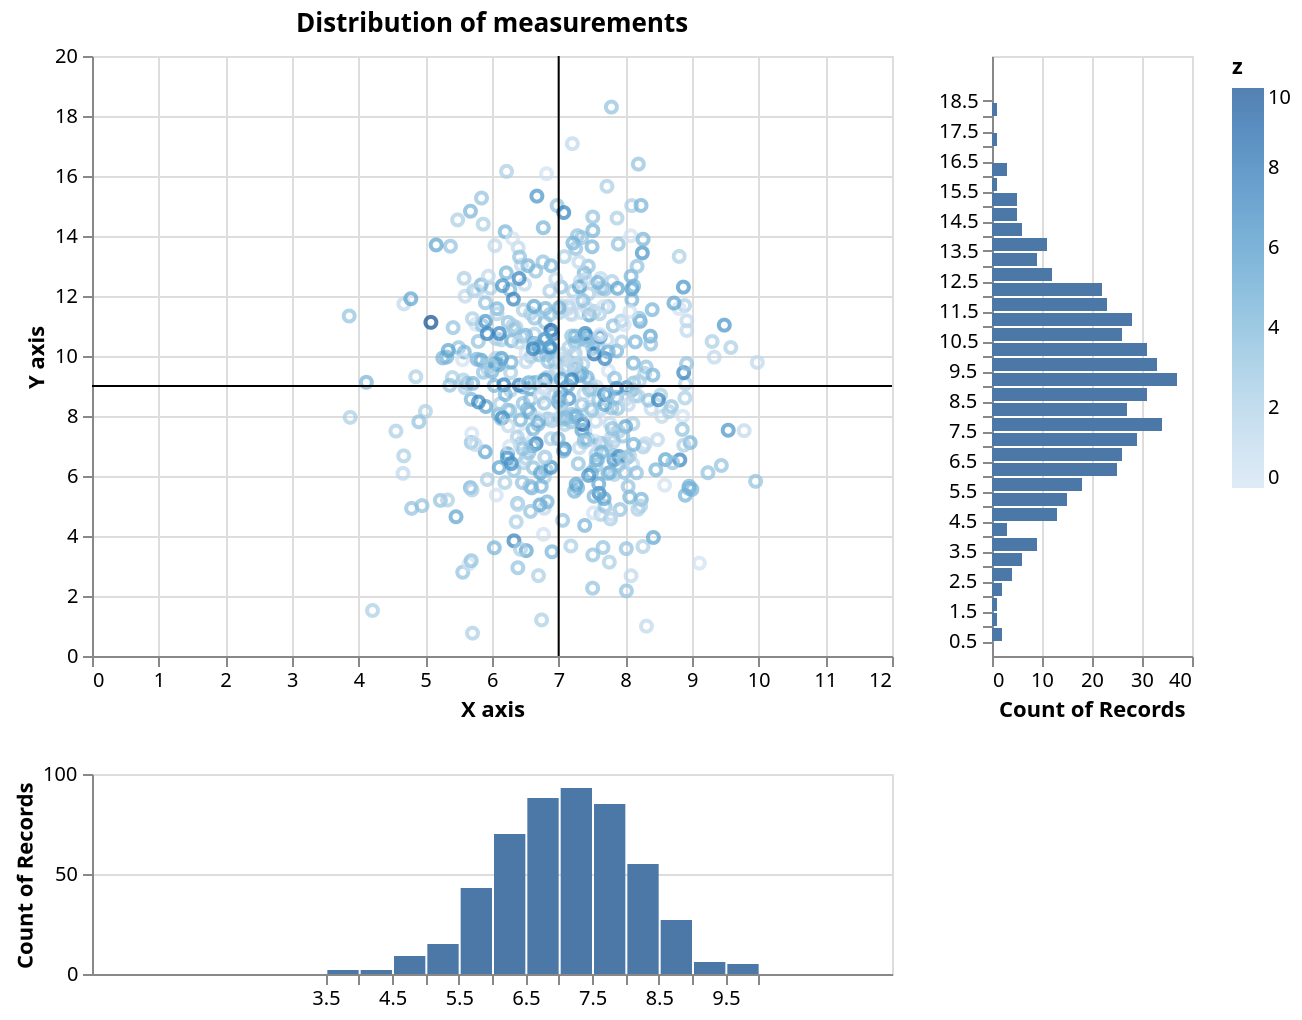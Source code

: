 {
  "$schema": "https://vega.github.io/schema/vega/v5.json",
  "background": "white",
  "padding": 5,
  "data": [
    {"name": "selector002_store"},
    {"name": "selector001_store"},
    {"name": "selector003_store"},
    {"name": "selector004_store"},
    {
      "name": "data-a6e686fe7d7c2cbd8c8927e1f7e899e8",
      "format": {},
      "values": [
        {
          "x": 6.064966894842768,
          "y": 5.362956656654594,
          "z": 0,
          "within_ellipse": false
        },
        {
          "x": 7.261421469153711,
          "y": 9.741262630477483,
          "z": 3,
          "within_ellipse": true
        },
        {
          "x": 7.451000988549162,
          "y": 12.076795233534131,
          "z": 2,
          "within_ellipse": false
        },
        {
          "x": 5.4986914666311675,
          "y": 10.278057941666095,
          "z": 3,
          "within_ellipse": false
        },
        {
          "x": 6.655193327766244,
          "y": 12.8297026141476,
          "z": 3,
          "within_ellipse": false
        },
        {
          "x": 5.757351402872528,
          "y": 11.06028205346772,
          "z": 0,
          "within_ellipse": false
        },
        {
          "x": 4.8570323321023,
          "y": 9.307636806544437,
          "z": 2,
          "within_ellipse": false
        },
        {
          "x": 7.603143043562288,
          "y": 12.223007989653118,
          "z": 1,
          "within_ellipse": false
        },
        {
          "x": 6.790994769042976,
          "y": 8.896620782844918,
          "z": 1,
          "within_ellipse": true
        },
        {
          "x": 6.23269271992284,
          "y": 8.196264932799844,
          "z": 3,
          "within_ellipse": true
        },
        {
          "x": 7.034421277763799,
          "y": 8.335432153564348,
          "z": 2,
          "within_ellipse": true
        },
        {
          "x": 8.457466059093605,
          "y": 6.207306940784592,
          "z": 4,
          "within_ellipse": false
        },
        {
          "x": 7.651523155153044,
          "y": 12.269091678526381,
          "z": 3,
          "within_ellipse": false
        },
        {
          "x": 7.7402498485333115,
          "y": 6.08840673622534,
          "z": 4,
          "within_ellipse": false
        },
        {
          "x": 7.085734544584421,
          "y": 13.312533946266072,
          "z": 2,
          "within_ellipse": false
        },
        {
          "x": 7.791189611927671,
          "y": 18.296623077406657,
          "z": 3,
          "within_ellipse": false
        },
        {
          "x": 6.193113970659212,
          "y": 5.78072990256066,
          "z": 2,
          "within_ellipse": false
        },
        {
          "x": 8.690738448040012,
          "y": 8.313249663168186,
          "z": 3,
          "within_ellipse": false
        },
        {
          "x": 6.793219104053169,
          "y": 6.618248618703971,
          "z": 3,
          "within_ellipse": true
        },
        {
          "x": 7.591516552737942,
          "y": 10.317530266356131,
          "z": 4,
          "within_ellipse": true
        },
        {
          "x": 7.559381133814816,
          "y": 6.349731731781048,
          "z": 3,
          "within_ellipse": false
        },
        {
          "x": 7.082749372921288,
          "y": 7.917616682092505,
          "z": 2,
          "within_ellipse": true
        },
        {
          "x": 6.574623912694354,
          "y": 8.548515048929218,
          "z": 4,
          "within_ellipse": true
        },
        {
          "x": 7.2427566663333405,
          "y": 9.616914677387676,
          "z": 5,
          "within_ellipse": true
        },
        {
          "x": 8.120943386768527,
          "y": 9.764180305379952,
          "z": 4,
          "within_ellipse": false
        },
        {
          "x": 8.23979496661632,
          "y": 5.224352999264676,
          "z": 4,
          "within_ellipse": false
        },
        {
          "x": 5.941879665558152,
          "y": 9.53928722152638,
          "z": 2,
          "within_ellipse": false
        },
        {
          "x": 8.222766205906721,
          "y": 11.155711489297254,
          "z": 5,
          "within_ellipse": false
        },
        {
          "x": 7.768045942456586,
          "y": 7.749281349661539,
          "z": 1,
          "within_ellipse": true
        },
        {
          "x": 8.096236134374152,
          "y": 15.013370004829065,
          "z": 2,
          "within_ellipse": false
        },
        {
          "x": 6.6365856195209325,
          "y": 10.729283289823842,
          "z": 2,
          "within_ellipse": true
        },
        {
          "x": 7.800768385170965,
          "y": 12.484660125831455,
          "z": 2,
          "within_ellipse": false
        },
        {
          "x": 7.4647888763372485,
          "y": 8.283609129296291,
          "z": 1,
          "within_ellipse": true
        },
        {
          "x": 7.921043157836969,
          "y": 4.880817504537266,
          "z": 3,
          "within_ellipse": false
        },
        {
          "x": 6.50303434058209,
          "y": 10.691158851817777,
          "z": 4,
          "within_ellipse": true
        },
        {
          "x": 7.346252809316703,
          "y": 13.95022933610716,
          "z": 3,
          "within_ellipse": false
        },
        {
          "x": 9.782087159748999,
          "y": 7.511848156736952,
          "z": 1,
          "within_ellipse": false
        },
        {
          "x": 6.277696186306316,
          "y": 8.853817835159804,
          "z": 2,
          "within_ellipse": true
        },
        {
          "x": 3.8579582736619233,
          "y": 11.333105838349521,
          "z": 3,
          "within_ellipse": false
        },
        {
          "x": 7.759802733409463,
          "y": 3.127572575849978,
          "z": 2,
          "within_ellipse": false
        },
        {
          "x": 7.601305499310319,
          "y": 8.554017466597648,
          "z": 3,
          "within_ellipse": true
        },
        {
          "x": 7.281227196412693,
          "y": 14.011962714009703,
          "z": 3,
          "within_ellipse": false
        },
        {
          "x": 6.866240668246873,
          "y": 12.164278408340103,
          "z": 2,
          "within_ellipse": false
        },
        {
          "x": 6.513954921636418,
          "y": 3.5121208606743712,
          "z": 5,
          "within_ellipse": false
        },
        {
          "x": 7.458884088432344,
          "y": 11.366618195780887,
          "z": 5,
          "within_ellipse": true
        },
        {
          "x": 6.8939410285529545,
          "y": 10.254114553209321,
          "z": 4,
          "within_ellipse": true
        },
        {
          "x": 6.621344448756439,
          "y": 6.271854862515596,
          "z": 3,
          "within_ellipse": true
        },
        {
          "x": 7.461641706607285,
          "y": 9.10495785717662,
          "z": 1,
          "within_ellipse": true
        },
        {
          "x": 6.382831408919347,
          "y": 5.085818305338526,
          "z": 3,
          "within_ellipse": false
        },
        {
          "x": 6.242858791435012,
          "y": 11.119387996497156,
          "z": 3,
          "within_ellipse": false
        },
        {
          "x": 7.363598858176434,
          "y": 9.730238996513766,
          "z": 2,
          "within_ellipse": true
        },
        {
          "x": 7.233542367646092,
          "y": 7.967270058434396,
          "z": 5,
          "within_ellipse": true
        },
        {
          "x": 7.423145795713687,
          "y": 10.646896692162468,
          "z": 5,
          "within_ellipse": true
        },
        {
          "x": 6.139826344724292,
          "y": 7.90913181516976,
          "z": 3,
          "within_ellipse": true
        },
        {
          "x": 9.4399681154858,
          "y": 6.350862255404828,
          "z": 3,
          "within_ellipse": false
        },
        {
          "x": 5.688447727203834,
          "y": 7.119166076465495,
          "z": 3,
          "within_ellipse": false
        },
        {
          "x": 6.426685803450345,
          "y": 7.866917628950948,
          "z": 4,
          "within_ellipse": true
        },
        {
          "x": 6.795121787351557,
          "y": 11.126180227271313,
          "z": 3,
          "within_ellipse": true
        },
        {
          "x": 8.264341927272369,
          "y": 3.648381017683632,
          "z": 2,
          "within_ellipse": false
        },
        {
          "x": 7.771103289427304,
          "y": 7.23177932461323,
          "z": 0,
          "within_ellipse": true
        },
        {
          "x": 6.455469598618381,
          "y": 5.780826009401724,
          "z": 3,
          "within_ellipse": false
        },
        {
          "x": 5.688384095690138,
          "y": 8.554408622235412,
          "z": 4,
          "within_ellipse": false
        },
        {
          "x": 7.1524315095626125,
          "y": 10.279040459959793,
          "z": 2,
          "within_ellipse": true
        },
        {
          "x": 6.2842670793483455,
          "y": 6.434419332617156,
          "z": 1,
          "within_ellipse": false
        },
        {
          "x": 7.086111904167147,
          "y": 6.902858237951431,
          "z": 7,
          "within_ellipse": true
        },
        {
          "x": 7.034606929228642,
          "y": 12.301152307515931,
          "z": 3,
          "within_ellipse": false
        },
        {
          "x": 7.631792927569196,
          "y": 4.718317599656828,
          "z": 2,
          "within_ellipse": false
        },
        {
          "x": 6.786450316760132,
          "y": 5.961964072558881,
          "z": 2,
          "within_ellipse": false
        },
        {
          "x": 7.190089507239822,
          "y": 7.804886396560503,
          "z": 3,
          "within_ellipse": true
        },
        {
          "x": 7.032741626423079,
          "y": 8.818061840580079,
          "z": 4,
          "within_ellipse": true
        },
        {
          "x": 6.800592752102288,
          "y": 11.586140784190484,
          "z": 4,
          "within_ellipse": true
        },
        {
          "x": 5.834649072541624,
          "y": 9.861576931605326,
          "z": 5,
          "within_ellipse": false
        },
        {
          "x": 5.225670412233713,
          "y": 5.1865953837293635,
          "z": 3,
          "within_ellipse": false
        },
        {
          "x": 7.726586778130196,
          "y": 10.535588165058769,
          "z": 1,
          "within_ellipse": true
        },
        {
          "x": 7.899357366631701,
          "y": 6.353790842473603,
          "z": 2,
          "within_ellipse": false
        },
        {
          "x": 7.536456881247442,
          "y": 10.454165122862882,
          "z": 3,
          "within_ellipse": true
        },
        {
          "x": 5.0834860932958925,
          "y": 11.121587483327424,
          "z": 10,
          "within_ellipse": false
        },
        {
          "x": 6.661718998002155,
          "y": 7.078012704516149,
          "z": 8,
          "within_ellipse": true
        },
        {
          "x": 8.808114715247175,
          "y": 13.31983366816773,
          "z": 2,
          "within_ellipse": false
        },
        {
          "x": 7.316337170569076,
          "y": 9.353120118475108,
          "z": 5,
          "within_ellipse": true
        },
        {
          "x": 8.022328325438778,
          "y": 6.6082761352687776,
          "z": 4,
          "within_ellipse": false
        },
        {
          "x": 5.585200744333486,
          "y": 10.130852419040721,
          "z": 4,
          "within_ellipse": false
        },
        {
          "x": 5.5615142370948165,
          "y": 2.792225747291166,
          "z": 3,
          "within_ellipse": false
        },
        {
          "x": 8.38650642209927,
          "y": 8.242882676358635,
          "z": 1,
          "within_ellipse": false
        },
        {
          "x": 7.382983023072093,
          "y": 12.7700171198528,
          "z": 4,
          "within_ellipse": false
        },
        {
          "x": 9.109552365902271,
          "y": 3.095255380438501,
          "z": 0,
          "within_ellipse": false
        },
        {
          "x": 8.188183914722249,
          "y": 4.889606432605156,
          "z": 2,
          "within_ellipse": false
        },
        {
          "x": 6.140070209388915,
          "y": 10.53797348313986,
          "z": 2,
          "within_ellipse": false
        },
        {
          "x": 5.900922137855114,
          "y": 11.774567678523875,
          "z": 3,
          "within_ellipse": false
        },
        {
          "x": 9.979656533854577,
          "y": 9.785222178781389,
          "z": 1,
          "within_ellipse": false
        },
        {
          "x": 6.512643865689989,
          "y": 6.586524065477619,
          "z": 2,
          "within_ellipse": true
        },
        {
          "x": 7.53221745940463,
          "y": 10.069176573632587,
          "z": 8,
          "within_ellipse": true
        },
        {
          "x": 6.279753732397769,
          "y": 9.444534428562259,
          "z": 2,
          "within_ellipse": true
        },
        {
          "x": 7.522418415222935,
          "y": 4.770272819424849,
          "z": 0,
          "within_ellipse": false
        },
        {
          "x": 7.06704701335579,
          "y": 10.06780183221723,
          "z": 1,
          "within_ellipse": true
        },
        {
          "x": 7.154848498573149,
          "y": 8.580555244853452,
          "z": 6,
          "within_ellipse": true
        },
        {
          "x": 6.783786476506929,
          "y": 4.9247881081506915,
          "z": 1,
          "within_ellipse": false
        },
        {
          "x": 7.8333208542277,
          "y": 6.05082921114913,
          "z": 2,
          "within_ellipse": false
        },
        {
          "x": 6.267132533916751,
          "y": 8.177424469259517,
          "z": 3,
          "within_ellipse": true
        },
        {
          "x": 7.606205754802486,
          "y": 5.42254176658353,
          "z": 7,
          "within_ellipse": false
        },
        {
          "x": 6.512276359910206,
          "y": 9.805549668564078,
          "z": 1,
          "within_ellipse": true
        },
        {
          "x": 8.254465333136073,
          "y": 13.436071903274565,
          "z": 6,
          "within_ellipse": false
        },
        {
          "x": 7.121923746108768,
          "y": 9.653169700648174,
          "z": 1,
          "within_ellipse": true
        },
        {
          "x": 8.546814521808976,
          "y": 7.984057046120013,
          "z": 1,
          "within_ellipse": false
        },
        {
          "x": 7.820107128205763,
          "y": 7.146122908179123,
          "z": 2,
          "within_ellipse": false
        },
        {
          "x": 7.6950200403713005,
          "y": 4.984021063792168,
          "z": 3,
          "within_ellipse": false
        },
        {
          "x": 8.420572116580376,
          "y": 3.9501952539955996,
          "z": 5,
          "within_ellipse": false
        },
        {
          "x": 6.870977088220457,
          "y": 11.384935677216214,
          "z": 3,
          "within_ellipse": true
        },
        {
          "x": 5.405000528312439,
          "y": 9.280567814037836,
          "z": 2,
          "within_ellipse": false
        },
        {
          "x": 7.704751131162128,
          "y": 7.049440640423012,
          "z": 2,
          "within_ellipse": true
        },
        {
          "x": 6.213702519331845,
          "y": 12.770658195622193,
          "z": 4,
          "within_ellipse": false
        },
        {
          "x": 7.233732731584464,
          "y": 8.018873590130996,
          "z": 1,
          "within_ellipse": true
        },
        {
          "x": 8.085978389182785,
          "y": 2.675075809159255,
          "z": 1,
          "within_ellipse": false
        },
        {
          "x": 7.232421526666742,
          "y": 9.50895446011037,
          "z": 2,
          "within_ellipse": true
        },
        {
          "x": 6.71974472380907,
          "y": 5.037054571684241,
          "z": 5,
          "within_ellipse": false
        },
        {
          "x": 7.025692819405893,
          "y": 7.93405038872359,
          "z": 3,
          "within_ellipse": true
        },
        {
          "x": 7.624852958975348,
          "y": 7.089415032407644,
          "z": 3,
          "within_ellipse": true
        },
        {
          "x": 7.136755397804023,
          "y": 9.852312179903908,
          "z": 2,
          "within_ellipse": true
        },
        {
          "x": 5.907911883962403,
          "y": 8.31596510588443,
          "z": 5,
          "within_ellipse": false
        },
        {
          "x": 5.852395458549107,
          "y": 11.018931296898984,
          "z": 3,
          "within_ellipse": false
        },
        {
          "x": 7.512746589931372,
          "y": 14.180004142758971,
          "z": 4,
          "within_ellipse": false
        },
        {
          "x": 5.797143161333722,
          "y": 8.467073830613279,
          "z": 7,
          "within_ellipse": false
        },
        {
          "x": 5.4603975649627845,
          "y": 4.641507404916668,
          "z": 5,
          "within_ellipse": false
        },
        {
          "x": 7.247561591122916,
          "y": 10.431168977276112,
          "z": 3,
          "within_ellipse": true
        },
        {
          "x": 6.329468252490153,
          "y": 3.8399892963755313,
          "z": 7,
          "within_ellipse": false
        },
        {
          "x": 5.571499670436401,
          "y": 9.197759414330779,
          "z": 2,
          "within_ellipse": false
        },
        {
          "x": 6.8687708444623485,
          "y": 10.23187011843337,
          "z": 4,
          "within_ellipse": true
        },
        {
          "x": 6.108177305049698,
          "y": 6.281566791636191,
          "z": 5,
          "within_ellipse": false
        },
        {
          "x": 6.393246988972944,
          "y": 13.607100366440504,
          "z": 1,
          "within_ellipse": false
        },
        {
          "x": 7.512161523090293,
          "y": 3.368716817185411,
          "z": 3,
          "within_ellipse": false
        },
        {
          "x": 7.327583732700483,
          "y": 10.563238938715598,
          "z": 3,
          "within_ellipse": true
        },
        {
          "x": 8.92246122636636,
          "y": 10.849750220733853,
          "z": 1,
          "within_ellipse": false
        },
        {
          "x": 7.248809940751974,
          "y": 10.096740195154917,
          "z": 2,
          "within_ellipse": true
        },
        {
          "x": 7.829282057457444,
          "y": 6.5383106173365935,
          "z": 6,
          "within_ellipse": false
        },
        {
          "x": 5.897735999624887,
          "y": 6.806138155036089,
          "z": 5,
          "within_ellipse": false
        },
        {
          "x": 8.528732670552804,
          "y": 8.69868236706435,
          "z": 2,
          "within_ellipse": false
        },
        {
          "x": 7.742328997135256,
          "y": 11.647781046237691,
          "z": 3,
          "within_ellipse": false
        },
        {
          "x": 5.675455708427211,
          "y": 5.61137871056373,
          "z": 4,
          "within_ellipse": false
        },
        {
          "x": 7.428641162362431,
          "y": 9.28390584616125,
          "z": 4,
          "within_ellipse": true
        },
        {
          "x": 7.830461523246236,
          "y": 6.680797437862781,
          "z": 3,
          "within_ellipse": false
        },
        {
          "x": 6.582019827074218,
          "y": 9.978695230477713,
          "z": 2,
          "within_ellipse": true
        },
        {
          "x": 4.207846270019069,
          "y": 1.5171139052068927,
          "z": 2,
          "within_ellipse": false
        },
        {
          "x": 7.551755893111015,
          "y": 7.824245104114331,
          "z": 1,
          "within_ellipse": true
        },
        {
          "x": 5.262406570596152,
          "y": 9.934796022098247,
          "z": 4,
          "within_ellipse": false
        },
        {
          "x": 6.708207363515337,
          "y": 10.034530107099137,
          "z": 3,
          "within_ellipse": true
        },
        {
          "x": 7.745377233117745,
          "y": 9.512913414608864,
          "z": 0,
          "within_ellipse": true
        },
        {
          "x": 6.726681564795592,
          "y": 6.101542503423001,
          "z": 5,
          "within_ellipse": false
        },
        {
          "x": 6.056560810848744,
          "y": 9.918260675910592,
          "z": 2,
          "within_ellipse": true
        },
        {
          "x": 3.8733110003758386,
          "y": 7.955120791469084,
          "z": 2,
          "within_ellipse": false
        },
        {
          "x": 6.993439504289342,
          "y": 8.475094144940886,
          "z": 5,
          "within_ellipse": true
        },
        {
          "x": 7.294289236955248,
          "y": 6.408489078694283,
          "z": 3,
          "within_ellipse": true
        },
        {
          "x": 6.907038243746649,
          "y": 9.047190582390021,
          "z": 1,
          "within_ellipse": true
        },
        {
          "x": 6.359130176741794,
          "y": 10.957178733725883,
          "z": 2,
          "within_ellipse": true
        },
        {
          "x": 6.834108960277026,
          "y": 7.9026753256556415,
          "z": 3,
          "within_ellipse": true
        },
        {
          "x": 7.216077810993117,
          "y": 12.160363823113826,
          "z": 2,
          "within_ellipse": false
        },
        {
          "x": 5.868060944769853,
          "y": 14.395538655507753,
          "z": 2,
          "within_ellipse": false
        },
        {
          "x": 7.868136277773571,
          "y": 8.624674499550325,
          "z": 4,
          "within_ellipse": true
        },
        {
          "x": 7.534861271243454,
          "y": 11.488853396996145,
          "z": 2,
          "within_ellipse": true
        },
        {
          "x": 7.047343204950381,
          "y": 8.404053785398137,
          "z": 2,
          "within_ellipse": true
        },
        {
          "x": 6.097066107763651,
          "y": 8.048305774417289,
          "z": 4,
          "within_ellipse": true
        },
        {
          "x": 7.393684313606255,
          "y": 7.495441901279582,
          "z": 1,
          "within_ellipse": true
        },
        {
          "x": 6.643532182090929,
          "y": 9.113062120254154,
          "z": 5,
          "within_ellipse": true
        },
        {
          "x": 6.483563391060944,
          "y": 7.40412357392433,
          "z": 0,
          "within_ellipse": true
        },
        {
          "x": 6.673652331258498,
          "y": 15.329793218778253,
          "z": 6,
          "within_ellipse": false
        },
        {
          "x": 6.637266917116353,
          "y": 11.262316188924553,
          "z": 3,
          "within_ellipse": true
        },
        {
          "x": 6.901475801924188,
          "y": 7.841752463083868,
          "z": 2,
          "within_ellipse": true
        },
        {
          "x": 4.6651477408398145,
          "y": 6.087761692297649,
          "z": 1,
          "within_ellipse": false
        },
        {
          "x": 5.794296102674996,
          "y": 10.486345059034228,
          "z": 3,
          "within_ellipse": false
        },
        {
          "x": 7.9051586526416,
          "y": 6.654612052506014,
          "z": 6,
          "within_ellipse": false
        },
        {
          "x": 7.777533288644413,
          "y": 4.56822581771096,
          "z": 2,
          "within_ellipse": false
        },
        {
          "x": 7.344530479528196,
          "y": 9.42603388474309,
          "z": 4,
          "within_ellipse": true
        },
        {
          "x": 7.183048668584956,
          "y": 3.665860337345501,
          "z": 2,
          "within_ellipse": false
        },
        {
          "x": 7.531084448171672,
          "y": 5.324310660084679,
          "z": 4,
          "within_ellipse": false
        },
        {
          "x": 7.400402825365956,
          "y": 12.552655405156218,
          "z": 1,
          "within_ellipse": false
        },
        {
          "x": 6.470037104649805,
          "y": 8.965831432348125,
          "z": 4,
          "within_ellipse": true
        },
        {
          "x": 4.678210269708423,
          "y": 11.737154573506132,
          "z": 1,
          "within_ellipse": false
        },
        {
          "x": 9.543008363690447,
          "y": 7.525529438349542,
          "z": 6,
          "within_ellipse": false
        },
        {
          "x": 7.8389142154337685,
          "y": 9.25712254864092,
          "z": 3,
          "within_ellipse": true
        },
        {
          "x": 7.007480103911565,
          "y": 11.446389040667476,
          "z": 2,
          "within_ellipse": true
        },
        {
          "x": 7.238005113292443,
          "y": 5.49120002257201,
          "z": 4,
          "within_ellipse": false
        },
        {
          "x": 6.157193693961105,
          "y": 7.951812161774661,
          "z": 6,
          "within_ellipse": true
        },
        {
          "x": 7.56163347580119,
          "y": 6.728526744974612,
          "z": 2,
          "within_ellipse": true
        },
        {
          "x": 7.643973027812747,
          "y": 8.238056703823489,
          "z": 1,
          "within_ellipse": true
        },
        {
          "x": 8.601887383457104,
          "y": 6.5464379469025555,
          "z": 5,
          "within_ellipse": false
        },
        {
          "x": 7.493342227947722,
          "y": 6.115654036819993,
          "z": 4,
          "within_ellipse": false
        },
        {
          "x": 6.0970760357665785,
          "y": 9.701598090854668,
          "z": 5,
          "within_ellipse": true
        },
        {
          "x": 7.601173559297307,
          "y": 5.736046964373039,
          "z": 5,
          "within_ellipse": false
        },
        {
          "x": 5.0014288864940095,
          "y": 8.154455758539942,
          "z": 2,
          "within_ellipse": false
        },
        {
          "x": 7.612285024830465,
          "y": 11.405587485129015,
          "z": 2,
          "within_ellipse": false
        },
        {
          "x": 6.576215425443268,
          "y": 11.415998729704583,
          "z": 2,
          "within_ellipse": true
        },
        {
          "x": 5.774911884357553,
          "y": 9.891350000680552,
          "z": 4,
          "within_ellipse": false
        },
        {
          "x": 6.218371157674692,
          "y": 16.15338324128312,
          "z": 2,
          "within_ellipse": false
        },
        {
          "x": 8.817282752042559,
          "y": 6.535352438592712,
          "z": 7,
          "within_ellipse": false
        },
        {
          "x": 8.953397018405717,
          "y": 5.583871111007901,
          "z": 4,
          "within_ellipse": false
        },
        {
          "x": 6.55378276644095,
          "y": 6.780881624902648,
          "z": 3,
          "within_ellipse": true
        },
        {
          "x": 6.511291219412634,
          "y": 10.104366049538474,
          "z": 0,
          "within_ellipse": true
        },
        {
          "x": 8.09961783010921,
          "y": 8.865044454492581,
          "z": 4,
          "within_ellipse": false
        },
        {
          "x": 7.21955612704865,
          "y": 10.03659417313815,
          "z": 1,
          "within_ellipse": true
        },
        {
          "x": 9.30159564332217,
          "y": 10.483274133417058,
          "z": 2,
          "within_ellipse": false
        },
        {
          "x": 5.376213126954919,
          "y": 13.659675842328813,
          "z": 3,
          "within_ellipse": false
        },
        {
          "x": 5.5958125931061,
          "y": 11.992173271958483,
          "z": 1,
          "within_ellipse": false
        },
        {
          "x": 7.680770924976705,
          "y": 5.244945845854447,
          "z": 5,
          "within_ellipse": false
        },
        {
          "x": 7.500910366811324,
          "y": 13.63995542850438,
          "z": 4,
          "within_ellipse": false
        },
        {
          "x": 7.869217682406333,
          "y": 10.166878974456502,
          "z": 4,
          "within_ellipse": true
        },
        {
          "x": 8.02229252384692,
          "y": 8.948907844097663,
          "z": 6,
          "within_ellipse": false
        },
        {
          "x": 6.696979691065689,
          "y": 2.678502301037067,
          "z": 2,
          "within_ellipse": false
        },
        {
          "x": 6.938538643477084,
          "y": 9.812123089093816,
          "z": 3,
          "within_ellipse": true
        },
        {
          "x": 5.67688401269108,
          "y": 14.826812884082216,
          "z": 4,
          "within_ellipse": false
        },
        {
          "x": 8.189172736336978,
          "y": 8.66444879185406,
          "z": 2,
          "within_ellipse": false
        },
        {
          "x": 6.595509385359717,
          "y": 5.603304141436858,
          "z": 4,
          "within_ellipse": false
        },
        {
          "x": 8.2889182066099,
          "y": 9.418906739616961,
          "z": 2,
          "within_ellipse": false
        },
        {
          "x": 6.469662221590184,
          "y": 11.533832019175247,
          "z": 2,
          "within_ellipse": true
        },
        {
          "x": 7.695415842244087,
          "y": 12.231014242663681,
          "z": 3,
          "within_ellipse": false
        },
        {
          "x": 6.612120979717069,
          "y": 7.003139360856149,
          "z": 4,
          "within_ellipse": true
        },
        {
          "x": 7.865100051835619,
          "y": 8.92194048420674,
          "z": 6,
          "within_ellipse": true
        },
        {
          "x": 6.136619123946839,
          "y": 9.932541345663113,
          "z": 0,
          "within_ellipse": true
        },
        {
          "x": 7.805775810479828,
          "y": 7.317106167552714,
          "z": 1,
          "within_ellipse": true
        },
        {
          "x": 5.55798444519111,
          "y": 9.874383351600908,
          "z": 0,
          "within_ellipse": false
        },
        {
          "x": 6.231746644154769,
          "y": 6.741674936240865,
          "z": 5,
          "within_ellipse": false
        },
        {
          "x": 4.794540405604607,
          "y": 4.921017630148358,
          "z": 3,
          "within_ellipse": false
        },
        {
          "x": 7.444404449987017,
          "y": 12.993974084335758,
          "z": 3,
          "within_ellipse": false
        },
        {
          "x": 6.478148079613219,
          "y": 6.441357792848093,
          "z": 2,
          "within_ellipse": true
        },
        {
          "x": 8.482341151553639,
          "y": 7.212409029540961,
          "z": 1,
          "within_ellipse": false
        },
        {
          "x": 6.887014875152548,
          "y": 13.009155499101244,
          "z": 4,
          "within_ellipse": false
        },
        {
          "x": 5.6548751192532,
          "y": 3.0720893861909753,
          "z": 0,
          "within_ellipse": false
        },
        {
          "x": 7.23963671314041,
          "y": 9.694680584827037,
          "z": 1,
          "within_ellipse": true
        },
        {
          "x": 7.978043140485754,
          "y": 6.554166616832192,
          "z": 2,
          "within_ellipse": false
        },
        {
          "x": 6.884324362906218,
          "y": 10.854270592040674,
          "z": 9,
          "within_ellipse": true
        },
        {
          "x": 6.267141230248808,
          "y": 12.210556455088783,
          "z": 4,
          "within_ellipse": false
        },
        {
          "x": 7.673915275879401,
          "y": 11.649333908373665,
          "z": 0,
          "within_ellipse": false
        },
        {
          "x": 7.194491483464179,
          "y": 9.20666302351751,
          "z": 7,
          "within_ellipse": true
        },
        {
          "x": 8.066023168235677,
          "y": 5.298572670127841,
          "z": 4,
          "within_ellipse": false
        },
        {
          "x": 7.284743636023106,
          "y": 5.609497715348093,
          "z": 4,
          "within_ellipse": false
        },
        {
          "x": 8.142533661050454,
          "y": 8.67811510324355,
          "z": 2,
          "within_ellipse": false
        },
        {
          "x": 8.413756544491429,
          "y": 9.364290841462648,
          "z": 4,
          "within_ellipse": false
        },
        {
          "x": 7.30887861097139,
          "y": 6.940097324457257,
          "z": 1,
          "within_ellipse": true
        },
        {
          "x": 8.124408419833866,
          "y": 12.329159354724103,
          "z": 4,
          "within_ellipse": false
        },
        {
          "x": 4.1150896987290295,
          "y": 9.122880339869429,
          "z": 4,
          "within_ellipse": false
        },
        {
          "x": 5.595444013037145,
          "y": 8.93980925506122,
          "z": 2,
          "within_ellipse": false
        },
        {
          "x": 6.575695182384361,
          "y": 8.912604621973044,
          "z": 4,
          "within_ellipse": true
        },
        {
          "x": 6.061619317989091,
          "y": 10.577039824685107,
          "z": 2,
          "within_ellipse": false
        },
        {
          "x": 6.817684359704574,
          "y": 9.273862901001925,
          "z": 3,
          "within_ellipse": true
        },
        {
          "x": 7.194387271599834,
          "y": 10.667641228868263,
          "z": 3,
          "within_ellipse": true
        },
        {
          "x": 5.7252682606746115,
          "y": 12.178968518325807,
          "z": 2,
          "within_ellipse": false
        },
        {
          "x": 7.363783343007599,
          "y": 7.719596292990254,
          "z": 9,
          "within_ellipse": true
        },
        {
          "x": 8.098453024238054,
          "y": 11.872628270705833,
          "z": 4,
          "within_ellipse": false
        },
        {
          "x": 7.98759129454936,
          "y": 6.1175831171393895,
          "z": 3,
          "within_ellipse": false
        },
        {
          "x": 6.8140075223336,
          "y": 6.198427933209439,
          "z": 3,
          "within_ellipse": true
        },
        {
          "x": 6.123637264053788,
          "y": 8.405561652377182,
          "z": 2,
          "within_ellipse": true
        },
        {
          "x": 7.2143271473463,
          "y": 13.763890387972936,
          "z": 4,
          "within_ellipse": false
        },
        {
          "x": 5.975673095139497,
          "y": 12.261497645873376,
          "z": 2,
          "within_ellipse": false
        },
        {
          "x": 7.514093796611611,
          "y": 10.251496173692026,
          "z": 3,
          "within_ellipse": true
        },
        {
          "x": 8.113185022190013,
          "y": 7.739988655273377,
          "z": 2,
          "within_ellipse": false
        },
        {
          "x": 6.817434373352552,
          "y": 10.048505390393597,
          "z": 3,
          "within_ellipse": true
        },
        {
          "x": 7.311727577824921,
          "y": 12.308866311958985,
          "z": 5,
          "within_ellipse": false
        },
        {
          "x": 7.587368725818959,
          "y": 6.548473632452142,
          "z": 3,
          "within_ellipse": false
        },
        {
          "x": 7.507587449331432,
          "y": 8.921135146429721,
          "z": 3,
          "within_ellipse": true
        },
        {
          "x": 7.261838366827652,
          "y": 5.72295904711094,
          "z": 5,
          "within_ellipse": false
        },
        {
          "x": 8.109709351829249,
          "y": 6.39309285298278,
          "z": 1,
          "within_ellipse": false
        },
        {
          "x": 8.014150102742267,
          "y": 3.577988209426735,
          "z": 3,
          "within_ellipse": false
        },
        {
          "x": 6.36335035433279,
          "y": 4.471420383009009,
          "z": 2,
          "within_ellipse": false
        },
        {
          "x": 7.875090592930538,
          "y": 14.59703003263345,
          "z": 2,
          "within_ellipse": false
        },
        {
          "x": 7.894056466306571,
          "y": 13.730469964020617,
          "z": 3,
          "within_ellipse": false
        },
        {
          "x": 6.962644289679294,
          "y": 9.515077620332265,
          "z": 2,
          "within_ellipse": true
        },
        {
          "x": 4.950211359755372,
          "y": 5.011398989659646,
          "z": 3,
          "within_ellipse": false
        },
        {
          "x": 7.303817744857662,
          "y": 11.809233051540884,
          "z": 0,
          "within_ellipse": true
        },
        {
          "x": 7.1153129563695225,
          "y": 7.945980675294462,
          "z": 4,
          "within_ellipse": true
        },
        {
          "x": 7.56582419603142,
          "y": 8.972195314325635,
          "z": 1,
          "within_ellipse": true
        },
        {
          "x": 8.062532448115043,
          "y": 6.675958409178867,
          "z": 2,
          "within_ellipse": false
        },
        {
          "x": 6.407640215572683,
          "y": 9.028249510246933,
          "z": 7,
          "within_ellipse": true
        },
        {
          "x": 7.449117012499543,
          "y": 6.020436675493576,
          "z": 6,
          "within_ellipse": false
        },
        {
          "x": 8.972838946917713,
          "y": 7.114224762446854,
          "z": 4,
          "within_ellipse": false
        },
        {
          "x": 7.397737909016827,
          "y": 10.753009887778,
          "z": 7,
          "within_ellipse": true
        },
        {
          "x": 7.947530030958184,
          "y": 10.469289060604321,
          "z": 2,
          "within_ellipse": false
        },
        {
          "x": 6.630601376588415,
          "y": 11.65438225263411,
          "z": 5,
          "within_ellipse": true
        },
        {
          "x": 8.004008574534346,
          "y": 7.649199643405062,
          "z": 5,
          "within_ellipse": false
        },
        {
          "x": 8.270244347298874,
          "y": 6.968554479346933,
          "z": 2,
          "within_ellipse": false
        },
        {
          "x": 5.929072957798915,
          "y": 10.748267219757512,
          "z": 7,
          "within_ellipse": false
        },
        {
          "x": 8.349544141841998,
          "y": 8.525520908680175,
          "z": 3,
          "within_ellipse": false
        },
        {
          "x": 6.82700810147407,
          "y": 5.137881131783922,
          "z": 4,
          "within_ellipse": false
        },
        {
          "x": 9.484675628041959,
          "y": 11.027996968296751,
          "z": 6,
          "within_ellipse": false
        },
        {
          "x": 6.075405214421973,
          "y": 11.575952222810107,
          "z": 4,
          "within_ellipse": false
        },
        {
          "x": 6.866490051993714,
          "y": 10.292642614881888,
          "z": 7,
          "within_ellipse": true
        },
        {
          "x": 6.034768027969249,
          "y": 9.016572422900657,
          "z": 4,
          "within_ellipse": true
        },
        {
          "x": 4.559105157647876,
          "y": 7.496764580684179,
          "z": 2,
          "within_ellipse": false
        },
        {
          "x": 7.6294495450371915,
          "y": 12.585339501111472,
          "z": 1,
          "within_ellipse": false
        },
        {
          "x": 8.8706665543673,
          "y": 12.29546055533917,
          "z": 6,
          "within_ellipse": false
        },
        {
          "x": 8.899282630050994,
          "y": 5.3585938180433015,
          "z": 4,
          "within_ellipse": false
        },
        {
          "x": 6.626098702580536,
          "y": 10.417364395144888,
          "z": 5,
          "within_ellipse": true
        },
        {
          "x": 6.655721113799638,
          "y": 10.406914800027433,
          "z": 2,
          "within_ellipse": true
        },
        {
          "x": 7.421896046170518,
          "y": 11.605860838661457,
          "z": 1,
          "within_ellipse": true
        },
        {
          "x": 7.788966111150923,
          "y": 4.719192420508044,
          "z": 1,
          "within_ellipse": false
        },
        {
          "x": 6.933233058945057,
          "y": 8.73127473993526,
          "z": 1,
          "within_ellipse": true
        },
        {
          "x": 8.998484097425639,
          "y": 5.552019460091984,
          "z": 4,
          "within_ellipse": false
        },
        {
          "x": 5.901066786309433,
          "y": 11.154057290450902,
          "z": 6,
          "within_ellipse": false
        },
        {
          "x": 6.293978950977349,
          "y": 10.509318697225,
          "z": 4,
          "within_ellipse": true
        },
        {
          "x": 7.939015864882968,
          "y": 11.167647119439767,
          "z": 2,
          "within_ellipse": false
        },
        {
          "x": 5.997390618283377,
          "y": 9.476267107411047,
          "z": 4,
          "within_ellipse": false
        },
        {
          "x": 7.622878978604688,
          "y": 10.640082485207843,
          "z": 6,
          "within_ellipse": true
        },
        {
          "x": 7.642234070945403,
          "y": 7.080997623833227,
          "z": 2,
          "within_ellipse": true
        },
        {
          "x": 7.256739664363893,
          "y": 13.581297170864598,
          "z": 3,
          "within_ellipse": false
        },
        {
          "x": 7.568322166657039,
          "y": 6.539201688822291,
          "z": 4,
          "within_ellipse": true
        },
        {
          "x": 9.238506753286911,
          "y": 6.1090276788821205,
          "z": 3,
          "within_ellipse": false
        },
        {
          "x": 6.285891712112322,
          "y": 9.791477735264655,
          "z": 4,
          "within_ellipse": true
        },
        {
          "x": 7.137638542152693,
          "y": 9.012914213119828,
          "z": 5,
          "within_ellipse": true
        },
        {
          "x": 7.795580461692919,
          "y": 8.268776134918856,
          "z": 3,
          "within_ellipse": true
        },
        {
          "x": 6.955914136640025,
          "y": 12.567092024756446,
          "z": 1,
          "within_ellipse": false
        },
        {
          "x": 8.166740933272095,
          "y": 6.104298819713675,
          "z": 3,
          "within_ellipse": false
        },
        {
          "x": 6.441457046425438,
          "y": 13.029439796787084,
          "z": 1,
          "within_ellipse": false
        },
        {
          "x": 7.038462069878892,
          "y": 11.671272486099918,
          "z": 1,
          "within_ellipse": true
        },
        {
          "x": 5.3206269649682945,
          "y": 9.963726921943495,
          "z": 4,
          "within_ellipse": false
        },
        {
          "x": 8.297679140303769,
          "y": 7.076748782061024,
          "z": 1,
          "within_ellipse": false
        },
        {
          "x": 7.883111189653805,
          "y": 12.253638723562712,
          "z": 5,
          "within_ellipse": false
        },
        {
          "x": 7.435969569980881,
          "y": 7.22156592068221,
          "z": 4,
          "within_ellipse": true
        },
        {
          "x": 7.620905173345043,
          "y": 10.71338572296371,
          "z": 0,
          "within_ellipse": true
        },
        {
          "x": 6.42707019025592,
          "y": 3.557104041659535,
          "z": 2,
          "within_ellipse": false
        },
        {
          "x": 6.564368622678669,
          "y": 8.127432849705015,
          "z": 5,
          "within_ellipse": true
        },
        {
          "x": 8.95677176241068,
          "y": 5.6599381885793445,
          "z": 4,
          "within_ellipse": false
        },
        {
          "x": 4.7824434666927935,
          "y": 11.907722654273297,
          "z": 5,
          "within_ellipse": false
        },
        {
          "x": 6.578427458940794,
          "y": 4.820132160246242,
          "z": 3,
          "within_ellipse": false
        },
        {
          "x": 8.901775130909375,
          "y": 9.077006124186825,
          "z": 2,
          "within_ellipse": false
        },
        {
          "x": 6.790837066356929,
          "y": 10.550323109293384,
          "z": 4,
          "within_ellipse": true
        },
        {
          "x": 6.331139680889277,
          "y": 10.883012234548989,
          "z": 3,
          "within_ellipse": true
        },
        {
          "x": 6.976988084952719,
          "y": 15.016040618290289,
          "z": 3,
          "within_ellipse": false
        },
        {
          "x": 6.328844972421932,
          "y": 6.188167211377314,
          "z": 3,
          "within_ellipse": false
        },
        {
          "x": 6.994402099708466,
          "y": 9.447571954207763,
          "z": 1,
          "within_ellipse": true
        },
        {
          "x": 6.932123147749512,
          "y": 7.878289479231217,
          "z": 1,
          "within_ellipse": true
        },
        {
          "x": 5.706221100343025,
          "y": 11.244215506493555,
          "z": 2,
          "within_ellipse": false
        },
        {
          "x": 8.40308240523218,
          "y": 11.544295697284026,
          "z": 4,
          "within_ellipse": false
        },
        {
          "x": 7.81951997884871,
          "y": 11.008274223298251,
          "z": 3,
          "within_ellipse": false
        },
        {
          "x": 7.303577255653841,
          "y": 13.136233718899806,
          "z": 1,
          "within_ellipse": false
        },
        {
          "x": 7.69072001305693,
          "y": 8.378559404494807,
          "z": 5,
          "within_ellipse": true
        },
        {
          "x": 8.082032193204348,
          "y": 14.008886311352315,
          "z": 0,
          "within_ellipse": false
        },
        {
          "x": 7.3903378209749455,
          "y": 4.35247081712473,
          "z": 4,
          "within_ellipse": false
        },
        {
          "x": 6.744182758790037,
          "y": 1.202991785636013,
          "z": 2,
          "within_ellipse": false
        },
        {
          "x": 6.6172239743584385,
          "y": 7.567060487227163,
          "z": 4,
          "within_ellipse": true
        },
        {
          "x": 6.991980680724067,
          "y": 7.244164591962214,
          "z": 4,
          "within_ellipse": true
        },
        {
          "x": 8.861107604841038,
          "y": 7.991468813369378,
          "z": 0,
          "within_ellipse": false
        },
        {
          "x": 6.890225073651358,
          "y": 9.282634590702648,
          "z": 1,
          "within_ellipse": true
        },
        {
          "x": 7.588978726140852,
          "y": 12.453034228053298,
          "z": 4,
          "within_ellipse": false
        },
        {
          "x": 8.922919555066622,
          "y": 11.17160936363707,
          "z": 1,
          "within_ellipse": false
        },
        {
          "x": 5.621474481986821,
          "y": 9.084917601500981,
          "z": 3,
          "within_ellipse": false
        },
        {
          "x": 6.445842274536302,
          "y": 10.654291672517026,
          "z": 3,
          "within_ellipse": true
        },
        {
          "x": 6.768888069094402,
          "y": 14.276853549232577,
          "z": 4,
          "within_ellipse": false
        },
        {
          "x": 7.205063602852201,
          "y": 17.076509343913575,
          "z": 1,
          "within_ellipse": false
        },
        {
          "x": 6.321244724195254,
          "y": 11.89492439582622,
          "z": 7,
          "within_ellipse": false
        },
        {
          "x": 7.146749954126375,
          "y": 11.666977446338777,
          "z": 1,
          "within_ellipse": true
        },
        {
          "x": 7.196149001431028,
          "y": 8.053929451603299,
          "z": 3,
          "within_ellipse": true
        },
        {
          "x": 8.042461373197778,
          "y": 5.650336161589736,
          "z": 3,
          "within_ellipse": false
        },
        {
          "x": 6.403974388622567,
          "y": 10.457782037621305,
          "z": 1,
          "within_ellipse": true
        },
        {
          "x": 8.209884461549418,
          "y": 11.25686526552769,
          "z": 3,
          "within_ellipse": false
        },
        {
          "x": 6.425726026080542,
          "y": 7.071763136955957,
          "z": 2,
          "within_ellipse": true
        },
        {
          "x": 8.317113735304213,
          "y": 0.9946893394081293,
          "z": 1,
          "within_ellipse": false
        },
        {
          "x": 7.883141329659537,
          "y": 8.250404475986652,
          "z": 3,
          "within_ellipse": true
        },
        {
          "x": 8.888930710098792,
          "y": 11.681780914910945,
          "z": 2,
          "within_ellipse": false
        },
        {
          "x": 7.546209352641732,
          "y": 7.159173925147513,
          "z": 0,
          "within_ellipse": true
        },
        {
          "x": 8.805759267321939,
          "y": 11.583077973243462,
          "z": 0,
          "within_ellipse": false
        },
        {
          "x": 9.581916506583553,
          "y": 10.282067897277257,
          "z": 2,
          "within_ellipse": false
        },
        {
          "x": 6.708065685865927,
          "y": 10.299940753497257,
          "z": 5,
          "within_ellipse": true
        },
        {
          "x": 9.954124758213434,
          "y": 5.821994413454622,
          "z": 3,
          "within_ellipse": false
        },
        {
          "x": 6.693778170036877,
          "y": 7.841558775969117,
          "z": 5,
          "within_ellipse": true
        },
        {
          "x": 7.0590836202692895,
          "y": 4.522181539074192,
          "z": 3,
          "within_ellipse": false
        },
        {
          "x": 7.511422580668891,
          "y": 14.632728865828863,
          "z": 3,
          "within_ellipse": false
        },
        {
          "x": 7.350560948142713,
          "y": 8.374235879770536,
          "z": 3,
          "within_ellipse": true
        },
        {
          "x": 6.772170846083318,
          "y": 4.055186607642999,
          "z": 0,
          "within_ellipse": false
        },
        {
          "x": 6.755651390301285,
          "y": 9.18953264573581,
          "z": 2,
          "within_ellipse": true
        },
        {
          "x": 6.110661894801006,
          "y": 10.750134147134169,
          "z": 7,
          "within_ellipse": false
        },
        {
          "x": 8.125254999836034,
          "y": 9.100159042891365,
          "z": 3,
          "within_ellipse": false
        },
        {
          "x": 7.6877846557874765,
          "y": 8.71879669625875,
          "z": 6,
          "within_ellipse": true
        },
        {
          "x": 8.710460911186216,
          "y": 6.442245401965797,
          "z": 3,
          "within_ellipse": false
        },
        {
          "x": 8.375264138316954,
          "y": 10.660853421198642,
          "z": 5,
          "within_ellipse": false
        },
        {
          "x": 8.381035097530145,
          "y": 10.396294229838126,
          "z": 3,
          "within_ellipse": false
        },
        {
          "x": 7.378980647855059,
          "y": 8.735869167160958,
          "z": 1,
          "within_ellipse": true
        },
        {
          "x": 7.461631770165436,
          "y": 8.873858766790839,
          "z": 3,
          "within_ellipse": true
        },
        {
          "x": 7.6648357871452735,
          "y": 3.6165035076659686,
          "z": 3,
          "within_ellipse": false
        },
        {
          "x": 6.567456912696581,
          "y": 5.660422730242051,
          "z": 3,
          "within_ellipse": false
        },
        {
          "x": 5.700007686670631,
          "y": 5.533234259418909,
          "z": 2,
          "within_ellipse": false
        },
        {
          "x": 6.043318999133387,
          "y": 13.67567718064441,
          "z": 1,
          "within_ellipse": false
        },
        {
          "x": 8.067438145977071,
          "y": 11.479408447964241,
          "z": 0,
          "within_ellipse": false
        },
        {
          "x": 8.098163581719758,
          "y": 12.235384797850829,
          "z": 5,
          "within_ellipse": false
        },
        {
          "x": 8.729336451408095,
          "y": 11.764285304292812,
          "z": 5,
          "within_ellipse": false
        },
        {
          "x": 6.3798605971535824,
          "y": 7.300942386741106,
          "z": 2,
          "within_ellipse": true
        },
        {
          "x": 7.091425253201857,
          "y": 7.718747410174137,
          "z": 2,
          "within_ellipse": true
        },
        {
          "x": 6.538842965609683,
          "y": 13.011813593309558,
          "z": 4,
          "within_ellipse": false
        },
        {
          "x": 6.796029155305435,
          "y": 9.203227196439139,
          "z": 6,
          "within_ellipse": true
        },
        {
          "x": 8.894121274112942,
          "y": 8.600494016879955,
          "z": 2,
          "within_ellipse": false
        },
        {
          "x": 7.035446072206301,
          "y": 9.233084846426374,
          "z": 5,
          "within_ellipse": true
        },
        {
          "x": 6.177018607964677,
          "y": 9.04009544290618,
          "z": 7,
          "within_ellipse": true
        },
        {
          "x": 6.48817890362743,
          "y": 12.392383785311667,
          "z": 1,
          "within_ellipse": false
        },
        {
          "x": 8.875256382629832,
          "y": 9.446384358326384,
          "z": 7,
          "within_ellipse": false
        },
        {
          "x": 7.076084825792424,
          "y": 14.781020572813418,
          "z": 7,
          "within_ellipse": false
        },
        {
          "x": 8.00589429129598,
          "y": 8.55823559911325,
          "z": 1,
          "within_ellipse": false
        },
        {
          "x": 5.581750130147649,
          "y": 12.588715809874166,
          "z": 2,
          "within_ellipse": false
        },
        {
          "x": 6.413210628256648,
          "y": 13.301972809053485,
          "z": 3,
          "within_ellipse": false
        },
        {
          "x": 8.589413604760283,
          "y": 5.69375376892479,
          "z": 0,
          "within_ellipse": false
        },
        {
          "x": 6.14234340755099,
          "y": 9.91762635163499,
          "z": 5,
          "within_ellipse": true
        },
        {
          "x": 6.843071346513805,
          "y": 9.81314293858194,
          "z": 3,
          "within_ellipse": true
        },
        {
          "x": 6.722377378185618,
          "y": 8.63049771925765,
          "z": 0,
          "within_ellipse": true
        },
        {
          "x": 5.1623267503243095,
          "y": 13.701920041532869,
          "z": 5,
          "within_ellipse": false
        },
        {
          "x": 6.1584390660197785,
          "y": 12.346081798240846,
          "z": 6,
          "within_ellipse": false
        },
        {
          "x": 7.747058195767637,
          "y": 8.716413230382251,
          "z": 3,
          "within_ellipse": true
        },
        {
          "x": 6.677198242680228,
          "y": 7.925257213783311,
          "z": 0,
          "within_ellipse": true
        },
        {
          "x": 7.900204532851616,
          "y": 7.488985335068313,
          "z": 2,
          "within_ellipse": false
        },
        {
          "x": 5.707643819648663,
          "y": 0.7619567623859531,
          "z": 2,
          "within_ellipse": false
        },
        {
          "x": 7.426097425494463,
          "y": 10.515905299605189,
          "z": 3,
          "within_ellipse": true
        },
        {
          "x": 6.38787025108879,
          "y": 5.043698602786511,
          "z": 1,
          "within_ellipse": false
        },
        {
          "x": 8.877186300217884,
          "y": 7.028165691695303,
          "z": 2,
          "within_ellipse": false
        },
        {
          "x": 6.619064872951781,
          "y": 10.241618343385781,
          "z": 7,
          "within_ellipse": true
        },
        {
          "x": 5.689013014441718,
          "y": 3.176203075342106,
          "z": 3,
          "within_ellipse": false
        },
        {
          "x": 8.044730615415,
          "y": 8.3806654525751,
          "z": 1,
          "within_ellipse": false
        },
        {
          "x": 6.049480417412606,
          "y": 9.745375012268676,
          "z": 5,
          "within_ellipse": true
        },
        {
          "x": 6.529753979322833,
          "y": 8.222360987709408,
          "z": 4,
          "within_ellipse": true
        },
        {
          "x": 8.854481313798512,
          "y": 7.551247155029255,
          "z": 3,
          "within_ellipse": false
        },
        {
          "x": 5.711045355146249,
          "y": 9.087983615913787,
          "z": 4,
          "within_ellipse": false
        },
        {
          "x": 8.266629408353879,
          "y": 13.892058374727805,
          "z": 4,
          "within_ellipse": false
        },
        {
          "x": 6.781827373758971,
          "y": 8.427874420740272,
          "z": 3,
          "within_ellipse": true
        },
        {
          "x": 6.467975047160877,
          "y": 8.419481905481605,
          "z": 3,
          "within_ellipse": true
        },
        {
          "x": 5.870508605142241,
          "y": 9.458157282777263,
          "z": 3,
          "within_ellipse": false
        },
        {
          "x": 7.089906665021255,
          "y": 7.886459126403834,
          "z": 3,
          "within_ellipse": true
        },
        {
          "x": 7.0705656089822275,
          "y": 6.83067264031639,
          "z": 4,
          "within_ellipse": true
        },
        {
          "x": 6.817805381553203,
          "y": 16.076279951787917,
          "z": 0,
          "within_ellipse": false
        },
        {
          "x": 7.692753404990373,
          "y": 9.915358166896619,
          "z": 7,
          "within_ellipse": true
        },
        {
          "x": 6.458182606992768,
          "y": 6.908231682092249,
          "z": 3,
          "within_ellipse": true
        },
        {
          "x": 7.803742899440818,
          "y": 7.581739592846059,
          "z": 3,
          "within_ellipse": true
        },
        {
          "x": 6.034664652482464,
          "y": 3.607940542887815,
          "z": 4,
          "within_ellipse": false
        },
        {
          "x": 5.837755907211516,
          "y": 12.369011511374165,
          "z": 4,
          "within_ellipse": false
        },
        {
          "x": 6.312728245402335,
          "y": 11.010434207905398,
          "z": 2,
          "within_ellipse": true
        },
        {
          "x": 5.696976262655365,
          "y": 7.41483140777309,
          "z": 0,
          "within_ellipse": false
        },
        {
          "x": 7.744757452950276,
          "y": 10.131912216037547,
          "z": 4,
          "within_ellipse": true
        },
        {
          "x": 5.416739524341976,
          "y": 10.946433817629734,
          "z": 3,
          "within_ellipse": false
        },
        {
          "x": 5.7742316243548455,
          "y": 12.168882566574865,
          "z": 1,
          "within_ellipse": false
        },
        {
          "x": 7.644576881235078,
          "y": 6.795850946919998,
          "z": 4,
          "within_ellipse": true
        },
        {
          "x": 5.748890157614731,
          "y": 7.047442446954572,
          "z": 1,
          "within_ellipse": false
        },
        {
          "x": 6.907353978692972,
          "y": 10.72332144424065,
          "z": 6,
          "within_ellipse": true
        },
        {
          "x": 5.343437679009107,
          "y": 10.18619821046644,
          "z": 5,
          "within_ellipse": false
        },
        {
          "x": 7.771562498438639,
          "y": 6.118338163183867,
          "z": 4,
          "within_ellipse": false
        },
        {
          "x": 6.526302086963197,
          "y": 9.084507322706553,
          "z": 0,
          "within_ellipse": true
        },
        {
          "x": 7.348950027183804,
          "y": 7.519692703609582,
          "z": 5,
          "within_ellipse": true
        },
        {
          "x": 6.690479382511052,
          "y": 7.724334836930669,
          "z": 4,
          "within_ellipse": true
        },
        {
          "x": 8.22900466951047,
          "y": 4.997006670226911,
          "z": 2,
          "within_ellipse": false
        },
        {
          "x": 6.262788079006346,
          "y": 6.984659723133669,
          "z": 0,
          "within_ellipse": true
        },
        {
          "x": 7.325772327914193,
          "y": 12.496558800605028,
          "z": 1,
          "within_ellipse": false
        },
        {
          "x": 5.842828403682908,
          "y": 15.265406355516392,
          "z": 3,
          "within_ellipse": false
        },
        {
          "x": 8.918659042116069,
          "y": 9.740769528519687,
          "z": 3,
          "within_ellipse": false
        },
        {
          "x": 7.325942795285977,
          "y": 7.854414165623496,
          "z": 3,
          "within_ellipse": true
        },
        {
          "x": 7.7243748171823725,
          "y": 15.656303456332891,
          "z": 2,
          "within_ellipse": false
        },
        {
          "x": 8.195314805711108,
          "y": 16.39626619724955,
          "z": 3,
          "within_ellipse": false
        },
        {
          "x": 6.738865119549926,
          "y": 5.656046885488499,
          "z": 4,
          "within_ellipse": false
        },
        {
          "x": 6.553155411164869,
          "y": 9.113848982925798,
          "z": 4,
          "within_ellipse": true
        },
        {
          "x": 6.198307448634742,
          "y": 14.142849749453006,
          "z": 4,
          "within_ellipse": false
        },
        {
          "x": 7.340127650106869,
          "y": 11.44721885284466,
          "z": 1,
          "within_ellipse": true
        },
        {
          "x": 7.208370803349547,
          "y": 11.379847998910694,
          "z": 0,
          "within_ellipse": true
        },
        {
          "x": 5.333431027413171,
          "y": 5.198549849523843,
          "z": 2,
          "within_ellipse": false
        },
        {
          "x": 6.309320342027834,
          "y": 13.912743651633196,
          "z": 0,
          "within_ellipse": false
        },
        {
          "x": 7.498005495522583,
          "y": 8.194401262774825,
          "z": 3,
          "within_ellipse": true
        },
        {
          "x": 7.054446485279725,
          "y": 9.893804637349222,
          "z": 1,
          "within_ellipse": true
        },
        {
          "x": 8.149649537960153,
          "y": 10.470444483169173,
          "z": 4,
          "within_ellipse": false
        },
        {
          "x": 7.962566688138067,
          "y": 7.33134434878691,
          "z": 3,
          "within_ellipse": false
        },
        {
          "x": 6.406388746432199,
          "y": 12.58098109263005,
          "z": 7,
          "within_ellipse": false
        },
        {
          "x": 7.147197515090071,
          "y": 11.585779507750718,
          "z": 1,
          "within_ellipse": true
        },
        {
          "x": 7.265614541937546,
          "y": 7.993572172480539,
          "z": 4,
          "within_ellipse": true
        },
        {
          "x": 6.230987157699524,
          "y": 6.594292759585757,
          "z": 6,
          "within_ellipse": false
        },
        {
          "x": 6.24381953238849,
          "y": 7.674409012223738,
          "z": 1,
          "within_ellipse": true
        },
        {
          "x": 6.199542270308069,
          "y": 8.714842734945977,
          "z": 4,
          "within_ellipse": true
        },
        {
          "x": 6.886543441250263,
          "y": 6.289105676469478,
          "z": 6,
          "within_ellipse": true
        },
        {
          "x": 7.387753314033461,
          "y": 7.199225847495308,
          "z": 4,
          "within_ellipse": true
        },
        {
          "x": 7.983734556317679,
          "y": 11.042708635944745,
          "z": 0,
          "within_ellipse": false
        },
        {
          "x": 7.381028899583652,
          "y": 7.13155261241273,
          "z": 2,
          "within_ellipse": true
        },
        {
          "x": 7.364734479890995,
          "y": 11.848258185277707,
          "z": 3,
          "within_ellipse": false
        },
        {
          "x": 7.509224241337541,
          "y": 2.2605939997825963,
          "z": 3,
          "within_ellipse": false
        },
        {
          "x": 6.800550721290823,
          "y": 10.562494473632178,
          "z": 5,
          "within_ellipse": true
        },
        {
          "x": 6.07489781991489,
          "y": 11.406483658900388,
          "z": 2,
          "within_ellipse": false
        },
        {
          "x": 8.651984645160269,
          "y": 8.146444267110768,
          "z": 2,
          "within_ellipse": false
        },
        {
          "x": 6.764732127312628,
          "y": 13.138110126782557,
          "z": 3,
          "within_ellipse": false
        },
        {
          "x": 8.086112911607039,
          "y": 12.65836936307458,
          "z": 4,
          "within_ellipse": false
        },
        {
          "x": 7.184157129229369,
          "y": 11.396965815631923,
          "z": 1,
          "within_ellipse": true
        },
        {
          "x": 7.010258599630095,
          "y": 8.61923534369315,
          "z": 4,
          "within_ellipse": true
        },
        {
          "x": 8.311427332561713,
          "y": 9.63264110641891,
          "z": 3,
          "within_ellipse": false
        },
        {
          "x": 8.175995855385285,
          "y": 12.988794440178948,
          "z": 3,
          "within_ellipse": false
        },
        {
          "x": 7.005987229252972,
          "y": 11.60628259973765,
          "z": 4,
          "within_ellipse": true
        },
        {
          "x": 8.015969265400377,
          "y": 2.170789863463531,
          "z": 3,
          "within_ellipse": false
        },
        {
          "x": 8.121142831040618,
          "y": 7.051485498785882,
          "z": 4,
          "within_ellipse": false
        },
        {
          "x": 6.291507214883527,
          "y": 6.411336862074176,
          "z": 6,
          "within_ellipse": false
        },
        {
          "x": 5.929534686576277,
          "y": 5.8821093619555,
          "z": 2,
          "within_ellipse": false
        },
        {
          "x": 6.77511655836256,
          "y": 9.008440097281225,
          "z": 0,
          "within_ellipse": true
        },
        {
          "x": 7.252473611272873,
          "y": 10.661865695249483,
          "z": 4,
          "within_ellipse": true
        },
        {
          "x": 4.902332740775458,
          "y": 7.806096044902558,
          "z": 3,
          "within_ellipse": false
        },
        {
          "x": 6.885304017936006,
          "y": 7.244298550520969,
          "z": 2,
          "within_ellipse": true
        },
        {
          "x": 9.333924140489994,
          "y": 9.96108561835102,
          "z": 1,
          "within_ellipse": false
        },
        {
          "x": 6.792075655059888,
          "y": 6.637598822269647,
          "z": 1,
          "within_ellipse": true
        },
        {
          "x": 8.495841042696622,
          "y": 8.540893425291529,
          "z": 7,
          "within_ellipse": false
        },
        {
          "x": 6.899772081549757,
          "y": 3.4738369224870995,
          "z": 4,
          "within_ellipse": false
        },
        {
          "x": 6.38797889231432,
          "y": 2.9416864702150134,
          "z": 3,
          "within_ellipse": false
        },
        {
          "x": 5.945405156767425,
          "y": 12.66139731525481,
          "z": 1,
          "within_ellipse": false
        },
        {
          "x": 5.977290447782032,
          "y": 9.69625752950466,
          "z": 2,
          "within_ellipse": false
        },
        {
          "x": 8.23561571245861,
          "y": 15.018528540575238,
          "z": 4,
          "within_ellipse": false
        },
        {
          "x": 4.675645779295046,
          "y": 6.670758037100873,
          "z": 2,
          "within_ellipse": false
        },
        {
          "x": 8.208545800334239,
          "y": 9.15660799508704,
          "z": 2,
          "within_ellipse": false
        },
        {
          "x": 5.367026574128234,
          "y": 9.025360717777387,
          "z": 3,
          "within_ellipse": false
        },
        {
          "x": 5.484765561098329,
          "y": 14.536802286221938,
          "z": 2,
          "within_ellipse": false
        }
      ]
    },
    {"name": "empty", "format": {}, "values": [{}]},
    {
      "name": "data_1",
      "source": "data-a6e686fe7d7c2cbd8c8927e1f7e899e8",
      "transform": [
        {
          "type": "filter",
          "expr": "isValid(datum[\"x\"]) && isFinite(+datum[\"x\"]) && isValid(datum[\"y\"]) && isFinite(+datum[\"y\"]) && isValid(datum[\"z\"]) && isFinite(+datum[\"z\"])"
        }
      ]
    },
    {
      "name": "data_2",
      "source": "data-a6e686fe7d7c2cbd8c8927e1f7e899e8",
      "transform": [
        {
          "type": "extent",
          "field": "x",
          "signal": "concat_1_bin_step_0_5_x_extent"
        },
        {
          "type": "bin",
          "field": "x",
          "as": ["bin_step_0_5_x", "bin_step_0_5_x_end"],
          "signal": "concat_1_bin_step_0_5_x_bins",
          "extent": {"signal": "concat_1_bin_step_0_5_x_extent"},
          "step": 0.5
        },
        {
          "type": "extent",
          "field": "y",
          "signal": "concat_0_concat_1_bin_step_0_5_y_extent"
        },
        {
          "type": "bin",
          "field": "y",
          "as": ["bin_step_0_5_y", "bin_step_0_5_y_end"],
          "signal": "concat_0_concat_1_bin_step_0_5_y_bins",
          "extent": {"signal": "concat_0_concat_1_bin_step_0_5_y_extent"},
          "step": 0.5
        }
      ]
    },
    {
      "name": "data_3",
      "source": "data_2",
      "transform": [
        {
          "type": "aggregate",
          "groupby": ["bin_step_0_5_x", "bin_step_0_5_x_end"],
          "ops": ["count"],
          "fields": [null],
          "as": ["__count"]
        },
        {
          "type": "filter",
          "expr": "isValid(datum[\"bin_step_0_5_x\"]) && isFinite(+datum[\"bin_step_0_5_x\"])"
        }
      ]
    },
    {
      "name": "data_4",
      "source": "data_2",
      "transform": [
        {
          "type": "aggregate",
          "groupby": ["bin_step_0_5_y", "bin_step_0_5_y_end"],
          "ops": ["count"],
          "fields": [null],
          "as": ["__count"]
        },
        {
          "type": "filter",
          "expr": "isValid(datum[\"bin_step_0_5_y\"]) && isFinite(+datum[\"bin_step_0_5_y\"])"
        }
      ]
    }
  ],
  "signals": [
    {"name": "concat_0_height", "value": 300},
    {"name": "concat_0_concat_0_width", "value": 400},
    {"name": "concat_0_concat_1_width", "value": 100},
    {"name": "concat_1_width", "value": 400},
    {"name": "concat_1_height", "value": 100},
    {
      "name": "unit",
      "value": {},
      "on": [
        {"events": "mousemove", "update": "isTuple(group()) ? group() : unit"}
      ]
    },
    {
      "name": "selector002",
      "update": "{\"x\": selector002_x, \"y\": selector002_y}"
    },
    {"name": "selector002_x"},
    {"name": "selector002_y"},
    {
      "name": "selector001",
      "update": "vlSelectionResolve(\"selector001_store\", \"union\", true, true)"
    },
    {"name": "selector003", "update": "{\"y\": selector003_y}"},
    {"name": "selector003_y"},
    {"name": "selector004", "update": "{\"x\": selector004_x}"},
    {"name": "selector004_x"}
  ],
  "layout": {"padding": 20, "columns": 1, "bounds": "full", "align": "each"},
  "marks": [
    {
      "type": "group",
      "name": "concat_0_group",
      "layout": {"padding": 20, "bounds": "full", "align": "each"},
      "marks": [
        {
          "type": "group",
          "name": "concat_0_concat_0_group",
          "title": {"text": "Distribution of measurements", "frame": "group"},
          "style": "cell",
          "encode": {
            "update": {
              "width": {"signal": "concat_0_concat_0_width"},
              "height": {"signal": "concat_0_height"}
            }
          },
          "signals": [
            {
              "name": "selector002_x",
              "on": [
                {
                  "events": [{"source": "view", "type": "dblclick"}],
                  "update": "null"
                },
                {
                  "events": {"signal": "selector002_translate_delta"},
                  "update": "panLinear(selector002_translate_anchor.extent_x, -selector002_translate_delta.x / concat_0_concat_0_width)"
                },
                {
                  "events": {"signal": "selector002_zoom_delta"},
                  "update": "zoomLinear(domain(\"concat_0_concat_0_x\"), selector002_zoom_anchor.x, selector002_zoom_delta)"
                }
              ],
              "push": "outer"
            },
            {
              "name": "selector002_y",
              "on": [
                {
                  "events": [{"source": "view", "type": "dblclick"}],
                  "update": "null"
                },
                {
                  "events": {"signal": "selector002_translate_delta"},
                  "update": "panLinear(selector002_translate_anchor.extent_y, selector002_translate_delta.y / concat_0_height)"
                },
                {
                  "events": {"signal": "selector002_zoom_delta"},
                  "update": "zoomLinear(domain(\"concat_0_concat_0_y\"), selector002_zoom_anchor.y, selector002_zoom_delta)"
                }
              ],
              "push": "outer"
            },
            {
              "name": "selector002_tuple",
              "on": [
                {
                  "events": [{"signal": "selector002_x || selector002_y"}],
                  "update": "selector002_x && selector002_y ? {unit: \"concat_0_concat_0_layer_0\", fields: selector002_tuple_fields, values: [selector002_x,selector002_y]} : null"
                }
              ]
            },
            {
              "name": "selector002_tuple_fields",
              "value": [
                {"field": "x", "channel": "x", "type": "R"},
                {"field": "y", "channel": "y", "type": "R"}
              ]
            },
            {
              "name": "selector002_translate_anchor",
              "value": {},
              "on": [
                {
                  "events": [{"source": "scope", "type": "mousedown"}],
                  "update": "{x: x(unit), y: y(unit), extent_x: domain(\"concat_0_concat_0_x\"), extent_y: domain(\"concat_0_concat_0_y\")}"
                }
              ]
            },
            {
              "name": "selector002_translate_delta",
              "value": {},
              "on": [
                {
                  "events": [
                    {
                      "source": "window",
                      "type": "mousemove",
                      "consume": true,
                      "between": [
                        {"source": "scope", "type": "mousedown"},
                        {"source": "window", "type": "mouseup"}
                      ]
                    }
                  ],
                  "update": "{x: selector002_translate_anchor.x - x(unit), y: selector002_translate_anchor.y - y(unit)}"
                }
              ]
            },
            {
              "name": "selector002_zoom_anchor",
              "on": [
                {
                  "events": [
                    {"source": "scope", "type": "wheel", "consume": true}
                  ],
                  "update": "{x: invert(\"concat_0_concat_0_x\", x(unit)), y: invert(\"concat_0_concat_0_y\", y(unit))}"
                }
              ]
            },
            {
              "name": "selector002_zoom_delta",
              "on": [
                {
                  "events": [
                    {"source": "scope", "type": "wheel", "consume": true}
                  ],
                  "force": true,
                  "update": "pow(1.001, event.deltaY * pow(16, event.deltaMode))"
                }
              ]
            },
            {
              "name": "selector002_modify",
              "on": [
                {
                  "events": {"signal": "selector002_tuple"},
                  "update": "modify(\"selector002_store\", selector002_tuple, true)"
                }
              ]
            }
          ],
          "marks": [
            {
              "name": "concat_0_concat_0_layer_0_marks",
              "type": "symbol",
              "clip": true,
              "style": ["point"],
              "interactive": true,
              "from": {"data": "data_1"},
              "encode": {
                "update": {
                  "opacity": {"value": 0.7},
                  "fill": {"value": "transparent"},
                  "stroke": [
                    {
                      "test": "!length(data(\"selector001_store\")) || vlSelectionTest(\"selector001_store\", datum)",
                      "scale": "color",
                      "field": "z"
                    },
                    {"value": "lightgray"}
                  ],
                  "tooltip": {
                    "signal": "{\"x\": format(datum[\"x\"], \"\"), \"y\": format(datum[\"y\"], \"\")}"
                  },
                  "ariaRoleDescription": {"value": "point"},
                  "description": {
                    "signal": "\"X axis: \" + (format(datum[\"x\"], \"\")) + \"; Y axis: \" + (format(datum[\"y\"], \"\")) + \"; z: \" + (format(datum[\"z\"], \"\")) + \"; x: \" + (format(datum[\"x\"], \"\")) + \"; y: \" + (format(datum[\"y\"], \"\"))"
                  },
                  "x": {"scale": "concat_0_concat_0_x", "field": "x"},
                  "y": {"scale": "concat_0_concat_0_y", "field": "y"}
                }
              }
            },
            {
              "name": "concat_0_concat_0_layer_1_layer_0_marks",
              "type": "rule",
              "clip": true,
              "style": ["rule"],
              "interactive": false,
              "from": {"data": "empty"},
              "encode": {
                "update": {
                  "stroke": {"value": "black"},
                  "x": {"scale": "concat_0_concat_0_x", "value": 7},
                  "y": {"value": 0},
                  "y2": {"field": {"group": "height"}}
                }
              }
            },
            {
              "name": "concat_0_concat_0_layer_1_layer_1_marks",
              "type": "rule",
              "clip": true,
              "style": ["rule"],
              "interactive": false,
              "from": {"data": "empty"},
              "encode": {
                "update": {
                  "stroke": {"value": "black"},
                  "x": {"field": {"group": "width"}},
                  "x2": {"value": 0},
                  "y": {"scale": "concat_0_concat_0_y", "value": 9}
                }
              }
            }
          ],
          "axes": [
            {
              "scale": "concat_0_concat_0_x",
              "orient": "bottom",
              "gridScale": "concat_0_concat_0_y",
              "grid": true,
              "tickCount": {"signal": "ceil(concat_0_concat_0_width/40)"},
              "domain": false,
              "labels": false,
              "aria": false,
              "maxExtent": 0,
              "minExtent": 0,
              "ticks": false,
              "zindex": 0
            },
            {
              "scale": "concat_0_concat_0_y",
              "orient": "left",
              "gridScale": "concat_0_concat_0_x",
              "grid": true,
              "tickCount": {"signal": "ceil(concat_0_height/40)"},
              "domain": false,
              "labels": false,
              "aria": false,
              "maxExtent": 0,
              "minExtent": 0,
              "ticks": false,
              "zindex": 0
            },
            {
              "scale": "concat_0_concat_0_x",
              "orient": "bottom",
              "grid": false,
              "title": "X axis",
              "labelFlush": true,
              "labelOverlap": true,
              "tickCount": {"signal": "ceil(concat_0_concat_0_width/40)"},
              "zindex": 0
            },
            {
              "scale": "concat_0_concat_0_y",
              "orient": "left",
              "grid": false,
              "title": "Y axis",
              "labelOverlap": true,
              "tickCount": {"signal": "ceil(concat_0_height/40)"},
              "zindex": 0
            }
          ]
        },
        {
          "type": "group",
          "name": "concat_0_concat_1_group",
          "style": "cell",
          "encode": {
            "update": {
              "width": {"signal": "concat_0_concat_1_width"},
              "height": {"signal": "concat_0_height"}
            }
          },
          "signals": [
            {
              "name": "selector001_tuple",
              "on": [
                {
                  "events": [{"source": "scope", "type": "click"}],
                  "update": "datum && item().mark.marktype !== 'group' && indexof(item().mark.role, 'legend') < 0 && indexof(item().mark.name, 'selector003_brush') < 0 ? {unit: \"concat_0_concat_1\", fields: selector001_tuple_fields, values: [[(item().isVoronoi ? datum.datum : datum)[\"bin_step_0_5_y\"], (item().isVoronoi ? datum.datum : datum)[\"bin_step_0_5_y_end\"]]]} : null",
                  "force": true
                },
                {
                  "events": [{"source": "view", "type": "dblclick"}],
                  "update": "null"
                }
              ]
            },
            {
              "name": "selector001_tuple_fields",
              "value": [{"field": "y", "channel": "y", "type": "R-RE"}]
            },
            {
              "name": "selector001_toggle",
              "value": false,
              "on": [
                {
                  "events": [{"source": "scope", "type": "click"}],
                  "update": "event.shiftKey"
                },
                {
                  "events": [{"source": "view", "type": "dblclick"}],
                  "update": "false"
                }
              ]
            },
            {
              "name": "selector001_modify",
              "on": [
                {
                  "events": {"signal": "selector001_tuple"},
                  "update": "modify(\"selector001_store\", selector001_toggle ? null : selector001_tuple, selector001_toggle ? null : true, selector001_toggle ? selector001_tuple : null)"
                }
              ]
            },
            {
              "name": "selector003_y",
              "on": [
                {
                  "events": [{"source": "view", "type": "dblclick"}],
                  "update": "null"
                },
                {
                  "events": {"signal": "selector003_translate_delta"},
                  "update": "panLinear(selector003_translate_anchor.extent_y, selector003_translate_delta.y / concat_0_height)"
                },
                {
                  "events": {"signal": "selector003_zoom_delta"},
                  "update": "zoomLinear(domain(\"concat_0_concat_1_y\"), selector003_zoom_anchor.y, selector003_zoom_delta)"
                }
              ],
              "push": "outer"
            },
            {
              "name": "selector003_tuple",
              "on": [
                {
                  "events": [{"signal": "selector003_y"}],
                  "update": "selector003_y ? {unit: \"concat_0_concat_1\", fields: selector003_tuple_fields, values: [selector003_y]} : null"
                }
              ]
            },
            {
              "name": "selector003_tuple_fields",
              "value": [{"field": "y", "channel": "y", "type": "R"}]
            },
            {
              "name": "selector003_translate_anchor",
              "value": {},
              "on": [
                {
                  "events": [{"source": "scope", "type": "mousedown"}],
                  "update": "{x: x(unit), y: y(unit), extent_y: domain(\"concat_0_concat_1_y\")}"
                }
              ]
            },
            {
              "name": "selector003_translate_delta",
              "value": {},
              "on": [
                {
                  "events": [
                    {
                      "source": "window",
                      "type": "mousemove",
                      "consume": true,
                      "between": [
                        {"source": "scope", "type": "mousedown"},
                        {"source": "window", "type": "mouseup"}
                      ]
                    }
                  ],
                  "update": "{x: selector003_translate_anchor.x - x(unit), y: selector003_translate_anchor.y - y(unit)}"
                }
              ]
            },
            {
              "name": "selector003_zoom_anchor",
              "on": [
                {
                  "events": [
                    {"source": "scope", "type": "wheel", "consume": true}
                  ],
                  "update": "{x: invert(\"concat_0_concat_1_x\", x(unit)), y: invert(\"concat_0_concat_1_y\", y(unit))}"
                }
              ]
            },
            {
              "name": "selector003_zoom_delta",
              "on": [
                {
                  "events": [
                    {"source": "scope", "type": "wheel", "consume": true}
                  ],
                  "force": true,
                  "update": "pow(1.001, event.deltaY * pow(16, event.deltaMode))"
                }
              ]
            },
            {
              "name": "selector003_modify",
              "on": [
                {
                  "events": {"signal": "selector003_tuple"},
                  "update": "modify(\"selector003_store\", selector003_tuple, true)"
                }
              ]
            }
          ],
          "marks": [
            {
              "name": "concat_0_concat_1_marks",
              "type": "rect",
              "clip": true,
              "style": ["bar"],
              "interactive": true,
              "from": {"data": "data_4"},
              "encode": {
                "update": {
                  "fill": {"value": "#4c78a8"},
                  "tooltip": {
                    "signal": "{\"Count of Records\": format(datum[\"__count\"], \"\")}"
                  },
                  "ariaRoleDescription": {"value": "bar"},
                  "description": {
                    "signal": "\"Count of Records: \" + (format(datum[\"__count\"], \"\")) + \"; y (binned): \" + (!isValid(datum[\"bin_step_0_5_y\"]) || !isFinite(+datum[\"bin_step_0_5_y\"]) ? \"null\" : format(datum[\"bin_step_0_5_y\"], \"\") + \" – \" + format(datum[\"bin_step_0_5_y_end\"], \"\"))"
                  },
                  "x": {"scale": "concat_0_concat_1_x", "field": "__count"},
                  "x2": {"scale": "concat_0_concat_1_x", "value": 0},
                  "y2": {
                    "scale": "concat_0_concat_1_y",
                    "field": "bin_step_0_5_y"
                  },
                  "y": {
                    "scale": "concat_0_concat_1_y",
                    "field": "bin_step_0_5_y_end",
                    "offset": 1
                  }
                }
              }
            }
          ],
          "axes": [
            {
              "scale": "concat_0_concat_1_x",
              "orient": "bottom",
              "gridScale": "concat_0_concat_1_y",
              "grid": true,
              "tickCount": {"signal": "ceil(concat_0_concat_1_width/40)"},
              "domain": false,
              "labels": false,
              "aria": false,
              "maxExtent": 0,
              "minExtent": 0,
              "ticks": false,
              "zindex": 0
            },
            {
              "scale": "concat_0_concat_1_x",
              "orient": "bottom",
              "grid": false,
              "title": "Count of Records",
              "labelFlush": true,
              "labelOverlap": true,
              "tickCount": {"signal": "ceil(concat_0_concat_1_width/40)"},
              "zindex": 0
            },
            {
              "scale": "concat_0_concat_1_y",
              "orient": "left",
              "grid": false,
              "labelOverlap": true,
              "tickCount": {"signal": "ceil(concat_0_height/10)"},
              "zindex": 0
            }
          ]
        }
      ]
    },
    {
      "type": "group",
      "name": "concat_1_group",
      "style": "cell",
      "encode": {
        "update": {
          "width": {"signal": "concat_1_width"},
          "height": {"signal": "concat_1_height"}
        }
      },
      "signals": [
        {
          "name": "selector001_tuple",
          "on": [
            {
              "events": [{"source": "scope", "type": "click"}],
              "update": "datum && item().mark.marktype !== 'group' && indexof(item().mark.role, 'legend') < 0 && indexof(item().mark.name, 'selector004_brush') < 0 ? {unit: \"concat_1\", fields: selector001_tuple_fields, values: [[(item().isVoronoi ? datum.datum : datum)[\"bin_step_0_5_x\"], (item().isVoronoi ? datum.datum : datum)[\"bin_step_0_5_x_end\"]]]} : null",
              "force": true
            },
            {
              "events": [{"source": "view", "type": "dblclick"}],
              "update": "null"
            }
          ]
        },
        {
          "name": "selector001_tuple_fields",
          "value": [{"field": "x", "channel": "x", "type": "R-RE"}]
        },
        {
          "name": "selector001_toggle",
          "value": false,
          "on": [
            {
              "events": [{"source": "scope", "type": "click"}],
              "update": "event.shiftKey"
            },
            {
              "events": [{"source": "view", "type": "dblclick"}],
              "update": "false"
            }
          ]
        },
        {
          "name": "selector001_modify",
          "on": [
            {
              "events": {"signal": "selector001_tuple"},
              "update": "modify(\"selector001_store\", selector001_toggle ? null : selector001_tuple, selector001_toggle ? null : true, selector001_toggle ? selector001_tuple : null)"
            }
          ]
        },
        {
          "name": "selector004_x",
          "on": [
            {
              "events": [{"source": "view", "type": "dblclick"}],
              "update": "null"
            },
            {
              "events": {"signal": "selector004_translate_delta"},
              "update": "panLinear(selector004_translate_anchor.extent_x, -selector004_translate_delta.x / concat_1_width)"
            },
            {
              "events": {"signal": "selector004_zoom_delta"},
              "update": "zoomLinear(domain(\"concat_1_x\"), selector004_zoom_anchor.x, selector004_zoom_delta)"
            }
          ],
          "push": "outer"
        },
        {
          "name": "selector004_tuple",
          "on": [
            {
              "events": [{"signal": "selector004_x"}],
              "update": "selector004_x ? {unit: \"concat_1\", fields: selector004_tuple_fields, values: [selector004_x]} : null"
            }
          ]
        },
        {
          "name": "selector004_tuple_fields",
          "value": [{"field": "x", "channel": "x", "type": "R"}]
        },
        {
          "name": "selector004_translate_anchor",
          "value": {},
          "on": [
            {
              "events": [{"source": "scope", "type": "mousedown"}],
              "update": "{x: x(unit), y: y(unit), extent_x: domain(\"concat_1_x\")}"
            }
          ]
        },
        {
          "name": "selector004_translate_delta",
          "value": {},
          "on": [
            {
              "events": [
                {
                  "source": "window",
                  "type": "mousemove",
                  "consume": true,
                  "between": [
                    {"source": "scope", "type": "mousedown"},
                    {"source": "window", "type": "mouseup"}
                  ]
                }
              ],
              "update": "{x: selector004_translate_anchor.x - x(unit), y: selector004_translate_anchor.y - y(unit)}"
            }
          ]
        },
        {
          "name": "selector004_zoom_anchor",
          "on": [
            {
              "events": [{"source": "scope", "type": "wheel", "consume": true}],
              "update": "{x: invert(\"concat_1_x\", x(unit)), y: invert(\"concat_1_y\", y(unit))}"
            }
          ]
        },
        {
          "name": "selector004_zoom_delta",
          "on": [
            {
              "events": [{"source": "scope", "type": "wheel", "consume": true}],
              "force": true,
              "update": "pow(1.001, event.deltaY * pow(16, event.deltaMode))"
            }
          ]
        },
        {
          "name": "selector004_modify",
          "on": [
            {
              "events": {"signal": "selector004_tuple"},
              "update": "modify(\"selector004_store\", selector004_tuple, true)"
            }
          ]
        }
      ],
      "marks": [
        {
          "name": "concat_1_marks",
          "type": "rect",
          "clip": true,
          "style": ["bar"],
          "interactive": true,
          "from": {"data": "data_3"},
          "encode": {
            "update": {
              "fill": {"value": "#4c78a8"},
              "tooltip": {
                "signal": "{\"Count of Records\": format(datum[\"__count\"], \"\")}"
              },
              "ariaRoleDescription": {"value": "bar"},
              "description": {
                "signal": "\"x (binned): \" + (!isValid(datum[\"bin_step_0_5_x\"]) || !isFinite(+datum[\"bin_step_0_5_x\"]) ? \"null\" : format(datum[\"bin_step_0_5_x\"], \"\") + \" – \" + format(datum[\"bin_step_0_5_x_end\"], \"\")) + \"; Count of Records: \" + (format(datum[\"__count\"], \"\"))"
              },
              "x2": {
                "scale": "concat_1_x",
                "field": "bin_step_0_5_x",
                "offset": 1
              },
              "x": {"scale": "concat_1_x", "field": "bin_step_0_5_x_end"},
              "y": {"scale": "concat_1_y", "field": "__count"},
              "y2": {"scale": "concat_1_y", "value": 0}
            }
          }
        }
      ],
      "axes": [
        {
          "scale": "concat_1_y",
          "orient": "left",
          "gridScale": "concat_1_x",
          "grid": true,
          "tickCount": {"signal": "ceil(concat_1_height/40)"},
          "domain": false,
          "labels": false,
          "aria": false,
          "maxExtent": 0,
          "minExtent": 0,
          "ticks": false,
          "zindex": 0
        },
        {
          "scale": "concat_1_x",
          "orient": "bottom",
          "grid": false,
          "labelFlush": true,
          "labelOverlap": true,
          "tickCount": {"signal": "ceil(concat_1_width/10)"},
          "zindex": 0
        },
        {
          "scale": "concat_1_y",
          "orient": "left",
          "grid": false,
          "title": "Count of Records",
          "labelOverlap": true,
          "tickCount": {"signal": "ceil(concat_1_height/40)"},
          "zindex": 0
        }
      ]
    }
  ],
  "scales": [
    {
      "name": "color",
      "type": "linear",
      "domain": {"data": "data_1", "field": "z"},
      "range": "ramp",
      "interpolate": "hcl",
      "zero": false
    },
    {
      "name": "concat_0_concat_0_x",
      "type": "linear",
      "domain": [0, 12],
      "domainRaw": {"signal": "selector002[\"x\"]"},
      "range": [0, {"signal": "concat_0_concat_0_width"}],
      "nice": true,
      "zero": true
    },
    {
      "name": "concat_0_concat_0_y",
      "type": "linear",
      "domain": [0, 20],
      "domainRaw": {"signal": "selector002[\"y\"]"},
      "range": [{"signal": "concat_0_height"}, 0],
      "nice": true,
      "zero": true
    },
    {
      "name": "concat_0_concat_1_x",
      "type": "linear",
      "domain": {"data": "data_4", "field": "__count"},
      "range": [0, {"signal": "concat_0_concat_1_width"}],
      "nice": true,
      "zero": true
    },
    {
      "name": "concat_0_concat_1_y",
      "type": "linear",
      "domain": [0, 20],
      "domainRaw": {"signal": "selector003[\"y\"]"},
      "range": [{"signal": "concat_0_height"}, 0],
      "bins": {"signal": "concat_0_concat_1_bin_step_0_5_y_bins"},
      "zero": true
    },
    {
      "name": "concat_1_x",
      "type": "linear",
      "domain": [0, 12],
      "domainRaw": {"signal": "selector004[\"x\"]"},
      "range": [0, {"signal": "concat_1_width"}],
      "bins": {"signal": "concat_1_bin_step_0_5_x_bins"},
      "zero": true
    },
    {
      "name": "concat_1_y",
      "type": "linear",
      "domain": {"data": "data_3", "field": "__count"},
      "range": [{"signal": "concat_1_height"}, 0],
      "nice": true,
      "zero": true
    }
  ],
  "legends": [
    {
      "stroke": "color",
      "gradientLength": {"signal": "clamp(concat_0_height, 64, 200)"},
      "title": "z",
      "encode": {"gradient": {"update": {"opacity": {"value": 0.7}}}}
    }
  ],
  "config": {}
}